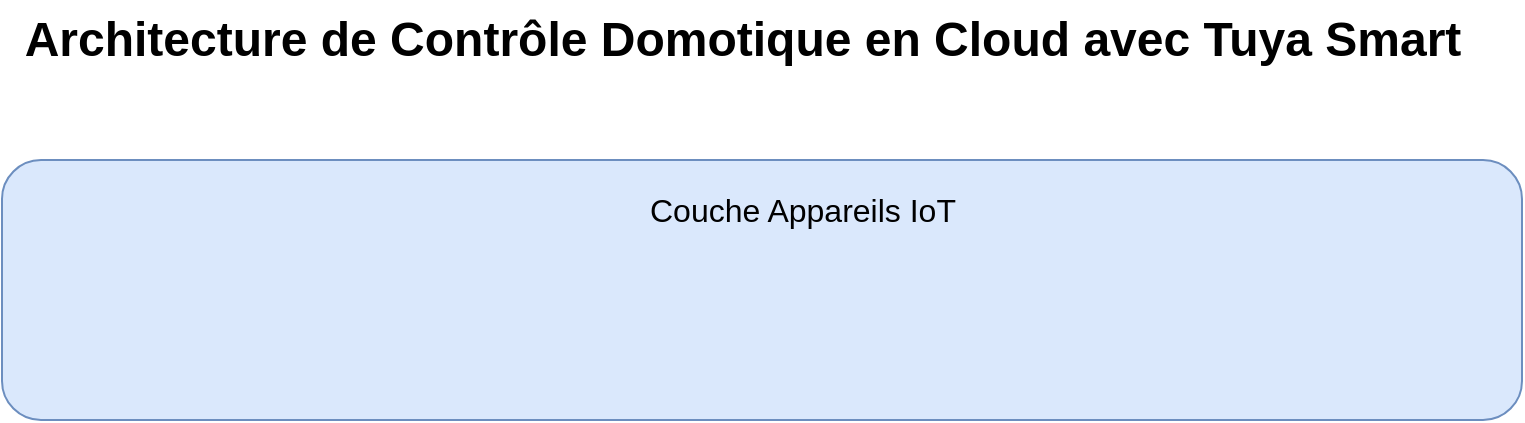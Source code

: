 <mxfile version="26.1.0">
  <diagram name="Page-1" id="dHB0r-c7KoPfAYoB03nf">
    <mxGraphModel dx="1048" dy="772" grid="1" gridSize="10" guides="1" tooltips="1" connect="1" arrows="1" fold="1" page="1" pageScale="1" pageWidth="827" pageHeight="1169" math="0" shadow="0">
      <root>
        <mxCell id="0" />
        <mxCell id="1" parent="0" />
        <mxCell id="UnkrKOcINklkp5FdKrxt-2" value="Architecture de Contrôle Domotique en Cloud avec Tuya Smart" style="text;strokeColor=none;fillColor=none;html=1;fontSize=24;fontStyle=1;verticalAlign=middle;align=center;" vertex="1" parent="1">
          <mxGeometry x="44" y="40" width="740" height="40" as="geometry" />
        </mxCell>
        <mxCell id="UnkrKOcINklkp5FdKrxt-4" value="" style="rounded=1;whiteSpace=wrap;html=1;fillColor=#dae8fc;strokeColor=#6c8ebf;labelBorderColor=none;" vertex="1" parent="1">
          <mxGeometry x="44" y="120" width="760" height="130" as="geometry" />
        </mxCell>
        <mxCell id="UnkrKOcINklkp5FdKrxt-5" value="Couche Appareils IoT" style="text;html=1;align=center;verticalAlign=middle;whiteSpace=wrap;rounded=0;fontSize=16;" vertex="1" parent="1">
          <mxGeometry x="359" y="130" width="171" height="30" as="geometry" />
        </mxCell>
      </root>
    </mxGraphModel>
  </diagram>
</mxfile>
